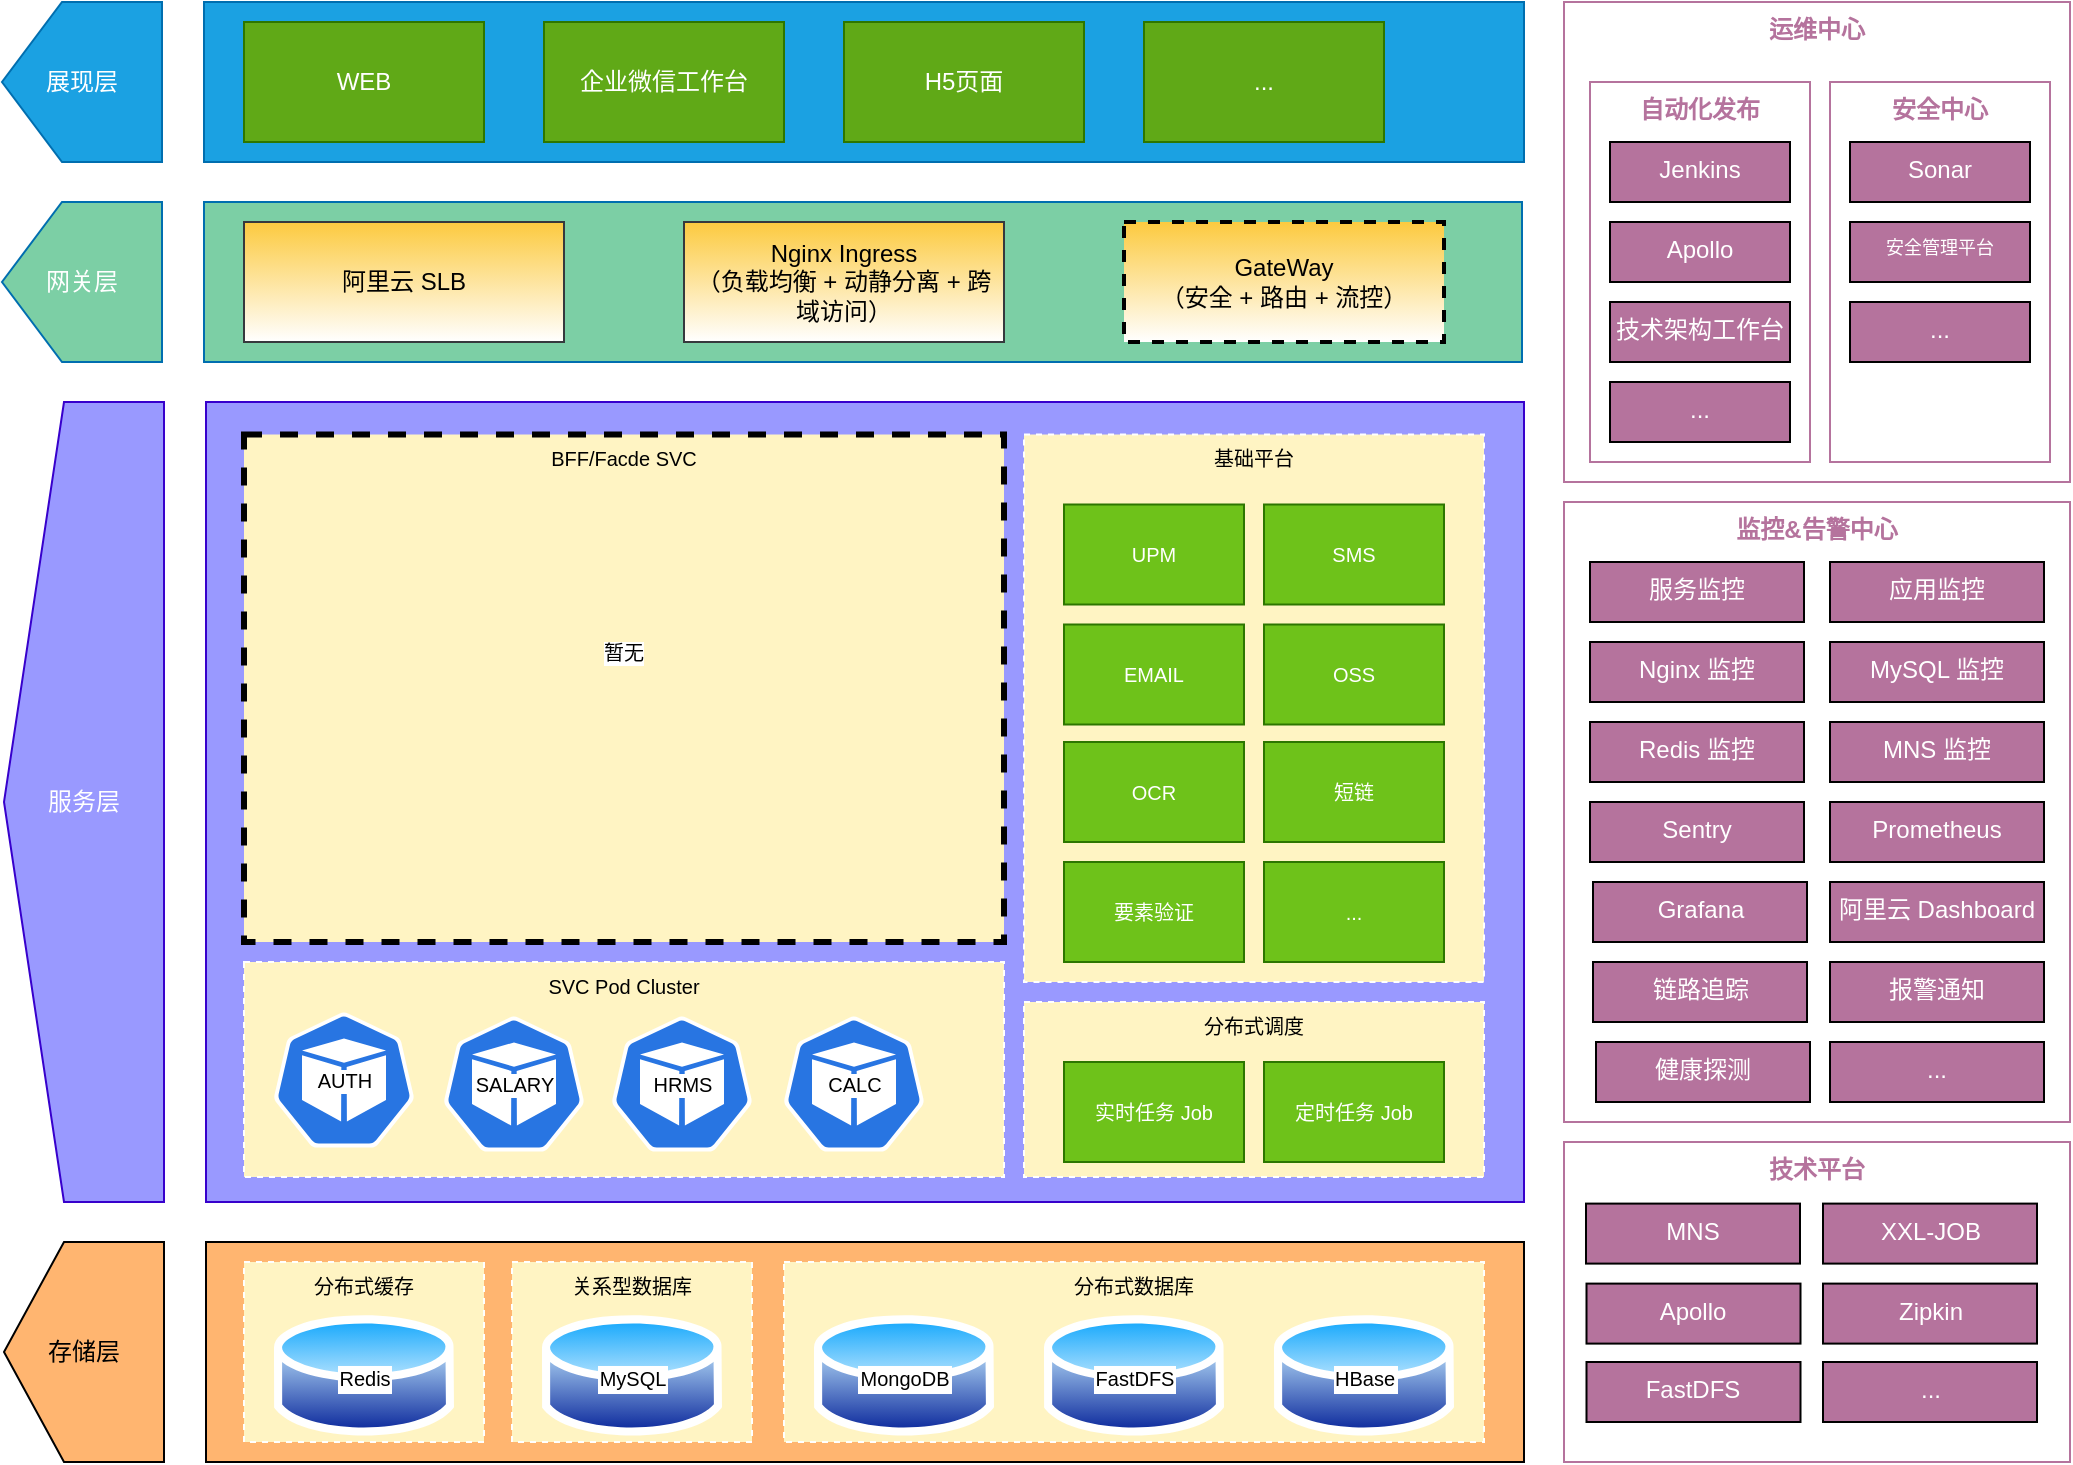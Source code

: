 <mxfile version="15.2.9" type="github">
  <diagram id="JZD_DajndVED-Qe1OCt6" name="第 1 页">
    <mxGraphModel dx="1186" dy="764" grid="1" gridSize="10" guides="1" tooltips="1" connect="1" arrows="1" fold="1" page="1" pageScale="1" pageWidth="827" pageHeight="1169" math="0" shadow="0">
      <root>
        <mxCell id="0" />
        <mxCell id="1" parent="0" />
        <mxCell id="UUgmTdBtR0KIAPF4Jde4-99" value="技术平台" style="rounded=0;whiteSpace=wrap;html=1;align=center;verticalAlign=top;direction=south;strokeColor=#B5739D;fontColor=#B5739D;fontStyle=1" vertex="1" parent="1">
          <mxGeometry x="820" y="610" width="253" height="160" as="geometry" />
        </mxCell>
        <mxCell id="UUgmTdBtR0KIAPF4Jde4-1" value="" style="rounded=0;whiteSpace=wrap;html=1;align=left;verticalAlign=top;fillColor=#1ba1e2;strokeColor=#006EAF;fontColor=#ffffff;" vertex="1" parent="1">
          <mxGeometry x="140" y="40" width="660" height="80" as="geometry" />
        </mxCell>
        <mxCell id="UUgmTdBtR0KIAPF4Jde4-2" value="WEB" style="rounded=0;whiteSpace=wrap;html=1;align=center;verticalAlign=middle;fillColor=#60a917;strokeColor=#2D7600;fontColor=#ffffff;" vertex="1" parent="1">
          <mxGeometry x="160" y="50" width="120" height="60" as="geometry" />
        </mxCell>
        <mxCell id="UUgmTdBtR0KIAPF4Jde4-3" value="企业微信工作台" style="rounded=0;whiteSpace=wrap;html=1;align=center;verticalAlign=middle;fillColor=#60a917;strokeColor=#2D7600;fontColor=#ffffff;" vertex="1" parent="1">
          <mxGeometry x="310" y="50" width="120" height="60" as="geometry" />
        </mxCell>
        <mxCell id="UUgmTdBtR0KIAPF4Jde4-4" value="H5页面" style="rounded=0;whiteSpace=wrap;html=1;align=center;verticalAlign=middle;fillColor=#60a917;strokeColor=#2D7600;fontColor=#ffffff;" vertex="1" parent="1">
          <mxGeometry x="460" y="50" width="120" height="60" as="geometry" />
        </mxCell>
        <mxCell id="UUgmTdBtR0KIAPF4Jde4-5" value="展现层" style="shape=offPageConnector;whiteSpace=wrap;html=1;align=center;verticalAlign=middle;direction=south;fillColor=#1ba1e2;strokeColor=#006EAF;fontColor=#ffffff;" vertex="1" parent="1">
          <mxGeometry x="39" y="40" width="80" height="80" as="geometry" />
        </mxCell>
        <mxCell id="UUgmTdBtR0KIAPF4Jde4-6" value="" style="rounded=0;whiteSpace=wrap;html=1;align=left;verticalAlign=top;fillColor=#7CCFA5;strokeColor=#006EAF;fontColor=#ffffff;" vertex="1" parent="1">
          <mxGeometry x="140" y="140" width="659" height="80" as="geometry" />
        </mxCell>
        <mxCell id="UUgmTdBtR0KIAPF4Jde4-7" value="网关层" style="shape=offPageConnector;whiteSpace=wrap;html=1;align=center;verticalAlign=middle;direction=south;fillColor=#7CCFA5;strokeColor=#006EAF;fontColor=#ffffff;" vertex="1" parent="1">
          <mxGeometry x="39" y="140" width="80" height="80" as="geometry" />
        </mxCell>
        <mxCell id="UUgmTdBtR0KIAPF4Jde4-13" value="&lt;div&gt;Nginx Ingress&lt;/div&gt;&lt;div&gt;（负载均衡 + 动静分离 + 跨域访问）&lt;/div&gt;" style="rounded=0;whiteSpace=wrap;html=1;align=center;verticalAlign=middle;fillColor=#FCCA3F;strokeColor=#36393d;gradientColor=#ffffff;" vertex="1" parent="1">
          <mxGeometry x="380" y="150" width="160" height="60" as="geometry" />
        </mxCell>
        <mxCell id="UUgmTdBtR0KIAPF4Jde4-15" value="" style="rounded=0;whiteSpace=wrap;html=1;align=left;verticalAlign=top;fillColor=#9999FF;strokeColor=#3700CC;fontColor=#ffffff;" vertex="1" parent="1">
          <mxGeometry x="141" y="240" width="659" height="400" as="geometry" />
        </mxCell>
        <mxCell id="UUgmTdBtR0KIAPF4Jde4-16" value="服务层" style="shape=offPageConnector;whiteSpace=wrap;html=1;align=center;verticalAlign=middle;direction=south;fillColor=#9999FF;strokeColor=#3700CC;fontColor=#ffffff;" vertex="1" parent="1">
          <mxGeometry x="40" y="240" width="80" height="400" as="geometry" />
        </mxCell>
        <mxCell id="UUgmTdBtR0KIAPF4Jde4-18" value="运维中心" style="rounded=0;whiteSpace=wrap;html=1;align=center;verticalAlign=top;direction=south;strokeColor=#B5739D;fontColor=#B5739D;fontStyle=1" vertex="1" parent="1">
          <mxGeometry x="820" y="40" width="253" height="240" as="geometry" />
        </mxCell>
        <mxCell id="UUgmTdBtR0KIAPF4Jde4-22" value="..." style="rounded=0;whiteSpace=wrap;html=1;align=center;verticalAlign=middle;fillColor=#60a917;strokeColor=#2D7600;fontColor=#ffffff;" vertex="1" parent="1">
          <mxGeometry x="610" y="50" width="120" height="60" as="geometry" />
        </mxCell>
        <mxCell id="UUgmTdBtR0KIAPF4Jde4-24" value="&lt;div&gt;阿里云 SLB&lt;/div&gt;" style="rounded=0;whiteSpace=wrap;html=1;align=center;verticalAlign=middle;fillColor=#FCCA3F;strokeColor=#36393d;gradientColor=#ffffff;" vertex="1" parent="1">
          <mxGeometry x="160" y="150" width="160" height="60" as="geometry" />
        </mxCell>
        <mxCell id="UUgmTdBtR0KIAPF4Jde4-25" value="&lt;div&gt;GateWay&lt;/div&gt;&lt;div&gt;（安全 + 路由 + 流控）&lt;/div&gt;" style="rounded=0;whiteSpace=wrap;html=1;align=center;verticalAlign=middle;fillColor=#FCCA3F;strokeColor=#000000;dashed=1;gradientColor=#ffffff;strokeWidth=2;" vertex="1" parent="1">
          <mxGeometry x="600" y="150" width="160" height="60" as="geometry" />
        </mxCell>
        <mxCell id="UUgmTdBtR0KIAPF4Jde4-26" value="自动化发布" style="rounded=0;whiteSpace=wrap;html=1;align=center;verticalAlign=top;direction=south;strokeColor=#B5739D;fontColor=#B5739D;fontStyle=1" vertex="1" parent="1">
          <mxGeometry x="833" y="80" width="110" height="190" as="geometry" />
        </mxCell>
        <mxCell id="UUgmTdBtR0KIAPF4Jde4-28" value="安全中心" style="rounded=0;whiteSpace=wrap;html=1;align=center;verticalAlign=top;direction=south;strokeColor=#B5739D;fontColor=#B5739D;fontStyle=1" vertex="1" parent="1">
          <mxGeometry x="953" y="80" width="110" height="190" as="geometry" />
        </mxCell>
        <mxCell id="UUgmTdBtR0KIAPF4Jde4-30" value="Jenkins" style="rounded=0;whiteSpace=wrap;html=1;fillColor=#B5739D;align=center;verticalAlign=top;fontColor=#FFFFFF;" vertex="1" parent="1">
          <mxGeometry x="843" y="110" width="90" height="30" as="geometry" />
        </mxCell>
        <mxCell id="UUgmTdBtR0KIAPF4Jde4-31" value="Apollo" style="rounded=0;whiteSpace=wrap;html=1;fillColor=#B5739D;align=center;verticalAlign=top;fontColor=#FFFFFF;" vertex="1" parent="1">
          <mxGeometry x="843" y="150" width="90" height="30" as="geometry" />
        </mxCell>
        <mxCell id="UUgmTdBtR0KIAPF4Jde4-32" value="..." style="rounded=0;whiteSpace=wrap;html=1;fillColor=#B5739D;align=center;verticalAlign=top;fontColor=#FFFFFF;" vertex="1" parent="1">
          <mxGeometry x="963" y="190" width="90" height="30" as="geometry" />
        </mxCell>
        <mxCell id="UUgmTdBtR0KIAPF4Jde4-33" value="技术架构工作台" style="rounded=0;whiteSpace=wrap;html=1;fillColor=#B5739D;align=center;verticalAlign=top;fontColor=#FFFFFF;" vertex="1" parent="1">
          <mxGeometry x="843" y="190" width="90" height="30" as="geometry" />
        </mxCell>
        <mxCell id="UUgmTdBtR0KIAPF4Jde4-34" value="Sonar" style="rounded=0;whiteSpace=wrap;html=1;fillColor=#B5739D;align=center;verticalAlign=top;fontColor=#FFFFFF;" vertex="1" parent="1">
          <mxGeometry x="963" y="110" width="90" height="30" as="geometry" />
        </mxCell>
        <mxCell id="UUgmTdBtR0KIAPF4Jde4-35" value="&lt;font style=&quot;font-size: 9px&quot;&gt;安全管理平台&lt;/font&gt;" style="rounded=0;whiteSpace=wrap;html=1;fillColor=#B5739D;align=center;verticalAlign=top;fontSize=10;fontColor=#FFFFFF;" vertex="1" parent="1">
          <mxGeometry x="963" y="150" width="90" height="30" as="geometry" />
        </mxCell>
        <mxCell id="UUgmTdBtR0KIAPF4Jde4-36" value="..." style="rounded=0;whiteSpace=wrap;html=1;fillColor=#B5739D;align=center;verticalAlign=top;fontColor=#FFFFFF;" vertex="1" parent="1">
          <mxGeometry x="843" y="230" width="90" height="30" as="geometry" />
        </mxCell>
        <mxCell id="UUgmTdBtR0KIAPF4Jde4-37" value="监控&amp;amp;告警中心" style="rounded=0;whiteSpace=wrap;html=1;align=center;verticalAlign=top;direction=south;strokeColor=#B5739D;fontColor=#B5739D;fontStyle=1" vertex="1" parent="1">
          <mxGeometry x="820" y="290" width="253" height="310" as="geometry" />
        </mxCell>
        <mxCell id="UUgmTdBtR0KIAPF4Jde4-38" value="服务监控" style="rounded=0;whiteSpace=wrap;html=1;fillColor=#B5739D;align=center;verticalAlign=top;fontColor=#FFFFFF;" vertex="1" parent="1">
          <mxGeometry x="833" y="320" width="107" height="30" as="geometry" />
        </mxCell>
        <mxCell id="UUgmTdBtR0KIAPF4Jde4-40" value="应用监控" style="rounded=0;whiteSpace=wrap;html=1;fillColor=#B5739D;align=center;verticalAlign=top;fontColor=#FFFFFF;" vertex="1" parent="1">
          <mxGeometry x="953" y="320" width="107" height="30" as="geometry" />
        </mxCell>
        <mxCell id="UUgmTdBtR0KIAPF4Jde4-41" value="Nginx 监控" style="rounded=0;whiteSpace=wrap;html=1;fillColor=#B5739D;align=center;verticalAlign=top;fontColor=#FFFFFF;" vertex="1" parent="1">
          <mxGeometry x="833" y="360" width="107" height="30" as="geometry" />
        </mxCell>
        <mxCell id="UUgmTdBtR0KIAPF4Jde4-42" value="MySQL 监控" style="rounded=0;whiteSpace=wrap;html=1;fillColor=#B5739D;align=center;verticalAlign=top;fontColor=#FFFFFF;" vertex="1" parent="1">
          <mxGeometry x="953" y="360" width="107" height="30" as="geometry" />
        </mxCell>
        <mxCell id="UUgmTdBtR0KIAPF4Jde4-43" value="Redis 监控" style="rounded=0;whiteSpace=wrap;html=1;fillColor=#B5739D;align=center;verticalAlign=top;fontColor=#FFFFFF;" vertex="1" parent="1">
          <mxGeometry x="833" y="400" width="107" height="30" as="geometry" />
        </mxCell>
        <mxCell id="UUgmTdBtR0KIAPF4Jde4-44" value="MNS 监控" style="rounded=0;whiteSpace=wrap;html=1;fillColor=#B5739D;align=center;verticalAlign=top;fontColor=#FFFFFF;" vertex="1" parent="1">
          <mxGeometry x="953" y="400" width="107" height="30" as="geometry" />
        </mxCell>
        <mxCell id="UUgmTdBtR0KIAPF4Jde4-45" value="健康探测" style="rounded=0;whiteSpace=wrap;html=1;fillColor=#B5739D;align=center;verticalAlign=top;fontColor=#FFFFFF;" vertex="1" parent="1">
          <mxGeometry x="836" y="560" width="107" height="30" as="geometry" />
        </mxCell>
        <mxCell id="UUgmTdBtR0KIAPF4Jde4-46" value="报警通知" style="rounded=0;whiteSpace=wrap;html=1;fillColor=#B5739D;align=center;verticalAlign=top;fontColor=#FFFFFF;" vertex="1" parent="1">
          <mxGeometry x="953" y="520" width="107" height="30" as="geometry" />
        </mxCell>
        <mxCell id="UUgmTdBtR0KIAPF4Jde4-47" value="链路追踪" style="rounded=0;whiteSpace=wrap;html=1;fillColor=#B5739D;align=center;verticalAlign=top;fontColor=#FFFFFF;" vertex="1" parent="1">
          <mxGeometry x="834.5" y="520" width="107" height="30" as="geometry" />
        </mxCell>
        <mxCell id="UUgmTdBtR0KIAPF4Jde4-49" value="Sentry" style="rounded=0;whiteSpace=wrap;html=1;fillColor=#B5739D;align=center;verticalAlign=top;fontColor=#FFFFFF;" vertex="1" parent="1">
          <mxGeometry x="833" y="440" width="107" height="30" as="geometry" />
        </mxCell>
        <mxCell id="UUgmTdBtR0KIAPF4Jde4-50" value="Prometheus" style="rounded=0;whiteSpace=wrap;html=1;fillColor=#B5739D;align=center;verticalAlign=top;fontColor=#FFFFFF;" vertex="1" parent="1">
          <mxGeometry x="953" y="440" width="107" height="30" as="geometry" />
        </mxCell>
        <mxCell id="UUgmTdBtR0KIAPF4Jde4-51" value="Grafana" style="rounded=0;whiteSpace=wrap;html=1;fillColor=#B5739D;align=center;verticalAlign=top;fontColor=#FFFFFF;" vertex="1" parent="1">
          <mxGeometry x="834.5" y="480" width="107" height="30" as="geometry" />
        </mxCell>
        <mxCell id="UUgmTdBtR0KIAPF4Jde4-52" value="阿里云 Dashboard" style="rounded=0;whiteSpace=wrap;html=1;fillColor=#B5739D;align=center;verticalAlign=top;fontColor=#FFFFFF;" vertex="1" parent="1">
          <mxGeometry x="953" y="480" width="107" height="30" as="geometry" />
        </mxCell>
        <mxCell id="UUgmTdBtR0KIAPF4Jde4-53" value="..." style="rounded=0;whiteSpace=wrap;html=1;fillColor=#B5739D;align=center;verticalAlign=top;fontColor=#FFFFFF;" vertex="1" parent="1">
          <mxGeometry x="953" y="560" width="107" height="30" as="geometry" />
        </mxCell>
        <mxCell id="UUgmTdBtR0KIAPF4Jde4-54" value="SVC Pod Cluster" style="rounded=0;whiteSpace=wrap;html=1;dashed=1;fontSize=10;fontColor=#000000;strokeColor=#FFFFFF;fillColor=#FFF4C3;align=center;verticalAlign=top;" vertex="1" parent="1">
          <mxGeometry x="160" y="520" width="380" height="107.5" as="geometry" />
        </mxCell>
        <mxCell id="UUgmTdBtR0KIAPF4Jde4-60" value="分布式调度" style="rounded=0;whiteSpace=wrap;html=1;dashed=1;fontSize=10;fontColor=#000000;strokeColor=#FFFFFF;fillColor=#FFF4C3;align=center;verticalAlign=top;" vertex="1" parent="1">
          <mxGeometry x="550" y="540" width="230" height="87.5" as="geometry" />
        </mxCell>
        <mxCell id="UUgmTdBtR0KIAPF4Jde4-61" value="实时任务 Job" style="rounded=0;whiteSpace=wrap;html=1;fontSize=10;strokeColor=#2D7600;fillColor=#6EC21A;align=center;verticalAlign=middle;fontColor=#ffffff;" vertex="1" parent="1">
          <mxGeometry x="570" y="570" width="90" height="50" as="geometry" />
        </mxCell>
        <mxCell id="UUgmTdBtR0KIAPF4Jde4-62" value="定时任务 Job" style="rounded=0;whiteSpace=wrap;html=1;fontSize=10;strokeColor=#2D7600;fillColor=#6EC21A;align=center;verticalAlign=middle;fontColor=#ffffff;" vertex="1" parent="1">
          <mxGeometry x="670" y="570" width="90" height="50" as="geometry" />
        </mxCell>
        <mxCell id="UUgmTdBtR0KIAPF4Jde4-63" value="基础平台" style="rounded=0;whiteSpace=wrap;html=1;dashed=1;fontSize=10;fontColor=#000000;strokeColor=#FFFFFF;fillColor=#FFF4C3;align=center;verticalAlign=top;" vertex="1" parent="1">
          <mxGeometry x="550" y="256.25" width="230" height="273.75" as="geometry" />
        </mxCell>
        <mxCell id="UUgmTdBtR0KIAPF4Jde4-64" value="UPM" style="rounded=0;whiteSpace=wrap;html=1;fontSize=10;strokeColor=#2D7600;fillColor=#6EC21A;align=center;verticalAlign=middle;fontColor=#ffffff;" vertex="1" parent="1">
          <mxGeometry x="570" y="291.25" width="90" height="50" as="geometry" />
        </mxCell>
        <mxCell id="UUgmTdBtR0KIAPF4Jde4-65" value="SMS" style="rounded=0;whiteSpace=wrap;html=1;fontSize=10;strokeColor=#2D7600;fillColor=#6EC21A;align=center;verticalAlign=middle;fontColor=#ffffff;" vertex="1" parent="1">
          <mxGeometry x="670" y="291.25" width="90" height="50" as="geometry" />
        </mxCell>
        <mxCell id="UUgmTdBtR0KIAPF4Jde4-66" value="EMAIL" style="rounded=0;whiteSpace=wrap;html=1;fontSize=10;strokeColor=#2D7600;fillColor=#6EC21A;align=center;verticalAlign=middle;fontColor=#ffffff;" vertex="1" parent="1">
          <mxGeometry x="570" y="351.25" width="90" height="50" as="geometry" />
        </mxCell>
        <mxCell id="UUgmTdBtR0KIAPF4Jde4-67" value="OSS" style="rounded=0;whiteSpace=wrap;html=1;fontSize=10;strokeColor=#2D7600;fillColor=#6EC21A;align=center;verticalAlign=middle;fontColor=#ffffff;" vertex="1" parent="1">
          <mxGeometry x="670" y="351.25" width="90" height="50" as="geometry" />
        </mxCell>
        <mxCell id="UUgmTdBtR0KIAPF4Jde4-73" value="MNS" style="rounded=0;whiteSpace=wrap;html=1;fillColor=#B5739D;align=center;verticalAlign=top;fontColor=#FFFFFF;" vertex="1" parent="1">
          <mxGeometry x="831" y="640.8" width="107" height="30" as="geometry" />
        </mxCell>
        <mxCell id="UUgmTdBtR0KIAPF4Jde4-74" value="XXL-JOB" style="rounded=0;whiteSpace=wrap;html=1;fillColor=#B5739D;align=center;verticalAlign=top;fontColor=#FFFFFF;" vertex="1" parent="1">
          <mxGeometry x="949.5" y="640.8" width="107" height="30" as="geometry" />
        </mxCell>
        <mxCell id="UUgmTdBtR0KIAPF4Jde4-75" value="FastDFS" style="rounded=0;whiteSpace=wrap;html=1;fillColor=#B5739D;align=center;verticalAlign=top;fontColor=#FFFFFF;" vertex="1" parent="1">
          <mxGeometry x="831.25" y="720" width="107" height="30" as="geometry" />
        </mxCell>
        <mxCell id="UUgmTdBtR0KIAPF4Jde4-78" value="" style="rounded=0;whiteSpace=wrap;html=1;align=left;verticalAlign=top;fillColor=#FFB570;" vertex="1" parent="1">
          <mxGeometry x="141" y="660" width="659" height="110" as="geometry" />
        </mxCell>
        <mxCell id="UUgmTdBtR0KIAPF4Jde4-79" value="存储层" style="shape=offPageConnector;whiteSpace=wrap;html=1;align=center;verticalAlign=middle;direction=south;fillColor=#FFB570;" vertex="1" parent="1">
          <mxGeometry x="40" y="660" width="80" height="110" as="geometry" />
        </mxCell>
        <mxCell id="UUgmTdBtR0KIAPF4Jde4-82" value="分布式缓存" style="rounded=0;whiteSpace=wrap;html=1;dashed=1;fontSize=10;fontColor=#000000;strokeColor=#FFFFFF;fillColor=#FFF4C3;align=center;verticalAlign=top;" vertex="1" parent="1">
          <mxGeometry x="160" y="670" width="120" height="90" as="geometry" />
        </mxCell>
        <mxCell id="UUgmTdBtR0KIAPF4Jde4-84" value="Redis" style="aspect=fixed;perimeter=ellipsePerimeter;html=1;align=center;shadow=0;dashed=0;spacingTop=3;image;image=img/lib/active_directory/database.svg;fontSize=10;fontColor=#000000;strokeColor=#FFFFFF;fillColor=#FFF4C3;verticalAlign=middle;labelPosition=center;verticalLabelPosition=middle;labelBackgroundColor=default;labelBorderColor=#FFFFFF;imageBackground=none;sketch=0;imageAspect=1;allowArrows=0;cloneable=1;noLabel=0;portConstraintRotation=0;expand=1;editable=0;" vertex="1" parent="1">
          <mxGeometry x="175" y="693.4" width="90" height="66.6" as="geometry" />
        </mxCell>
        <mxCell id="UUgmTdBtR0KIAPF4Jde4-85" value="关系型数据库" style="rounded=0;whiteSpace=wrap;html=1;dashed=1;fontSize=10;fontColor=#000000;strokeColor=#FFFFFF;fillColor=#FFF4C3;align=center;verticalAlign=top;" vertex="1" parent="1">
          <mxGeometry x="294" y="670" width="120" height="90" as="geometry" />
        </mxCell>
        <mxCell id="UUgmTdBtR0KIAPF4Jde4-86" value="MySQL" style="aspect=fixed;perimeter=ellipsePerimeter;html=1;align=center;shadow=0;dashed=0;spacingTop=3;image;image=img/lib/active_directory/database.svg;fontSize=10;fontColor=#000000;strokeColor=#FFFFFF;fillColor=#FFF4C3;verticalAlign=middle;labelPosition=center;verticalLabelPosition=middle;labelBackgroundColor=default;labelBorderColor=#FFFFFF;imageBackground=none;imageAspect=1;allowArrows=0;cloneable=1;noLabel=0;portConstraintRotation=0;expand=1;editable=0;" vertex="1" parent="1">
          <mxGeometry x="309" y="693.4" width="90" height="66.6" as="geometry" />
        </mxCell>
        <mxCell id="UUgmTdBtR0KIAPF4Jde4-87" value="分布式数据库" style="rounded=0;whiteSpace=wrap;html=1;dashed=1;fontSize=10;fontColor=#000000;strokeColor=#FFFFFF;fillColor=#FFF4C3;align=center;verticalAlign=top;" vertex="1" parent="1">
          <mxGeometry x="430" y="670" width="350" height="90" as="geometry" />
        </mxCell>
        <mxCell id="UUgmTdBtR0KIAPF4Jde4-88" value="MongoDB" style="aspect=fixed;perimeter=ellipsePerimeter;html=1;align=center;shadow=0;dashed=0;spacingTop=3;image;image=img/lib/active_directory/database.svg;fontSize=10;fontColor=#000000;strokeColor=#FFFFFF;fillColor=#FFF4C3;verticalAlign=middle;labelPosition=center;verticalLabelPosition=middle;labelBackgroundColor=default;labelBorderColor=#FFFFFF;imageBackground=none;imageAspect=1;allowArrows=0;cloneable=1;noLabel=0;portConstraintRotation=0;expand=1;editable=0;" vertex="1" parent="1">
          <mxGeometry x="445" y="693.4" width="90" height="66.6" as="geometry" />
        </mxCell>
        <mxCell id="UUgmTdBtR0KIAPF4Jde4-89" value="FastDFS" style="aspect=fixed;perimeter=ellipsePerimeter;html=1;align=center;shadow=0;dashed=0;spacingTop=3;image;image=img/lib/active_directory/database.svg;fontSize=10;fontColor=#000000;strokeColor=#FFFFFF;fillColor=#FFF4C3;verticalAlign=middle;labelPosition=center;verticalLabelPosition=middle;labelBackgroundColor=default;labelBorderColor=#FFFFFF;imageBackground=none;imageAspect=1;allowArrows=0;cloneable=1;noLabel=0;portConstraintRotation=0;expand=1;editable=0;" vertex="1" parent="1">
          <mxGeometry x="560" y="693.4" width="90" height="66.6" as="geometry" />
        </mxCell>
        <mxCell id="UUgmTdBtR0KIAPF4Jde4-91" value="HBase" style="aspect=fixed;perimeter=ellipsePerimeter;html=1;align=center;shadow=0;dashed=0;spacingTop=3;image;image=img/lib/active_directory/database.svg;fontSize=10;fontColor=#000000;strokeColor=#FFFFFF;fillColor=#FFF4C3;verticalAlign=middle;labelPosition=center;verticalLabelPosition=middle;labelBackgroundColor=default;labelBorderColor=#FFFFFF;imageBackground=none;imageAspect=1;allowArrows=0;cloneable=1;noLabel=0;portConstraintRotation=0;expand=1;editable=0;" vertex="1" parent="1">
          <mxGeometry x="675" y="693.4" width="90" height="66.6" as="geometry" />
        </mxCell>
        <mxCell id="UUgmTdBtR0KIAPF4Jde4-95" value="Apollo" style="rounded=0;whiteSpace=wrap;html=1;fillColor=#B5739D;align=center;verticalAlign=top;fontColor=#FFFFFF;" vertex="1" parent="1">
          <mxGeometry x="831.25" y="680.8" width="107" height="30" as="geometry" />
        </mxCell>
        <mxCell id="UUgmTdBtR0KIAPF4Jde4-97" value="..." style="rounded=0;whiteSpace=wrap;html=1;fillColor=#B5739D;align=center;verticalAlign=top;fontColor=#FFFFFF;" vertex="1" parent="1">
          <mxGeometry x="949.5" y="720" width="107" height="30" as="geometry" />
        </mxCell>
        <mxCell id="UUgmTdBtR0KIAPF4Jde4-98" value="Zipkin" style="rounded=0;whiteSpace=wrap;html=1;fillColor=#B5739D;align=center;verticalAlign=top;fontColor=#FFFFFF;" vertex="1" parent="1">
          <mxGeometry x="949.5" y="680.8" width="107" height="30" as="geometry" />
        </mxCell>
        <mxCell id="UUgmTdBtR0KIAPF4Jde4-103" value="OCR" style="rounded=0;whiteSpace=wrap;html=1;fontSize=10;strokeColor=#2D7600;fillColor=#6EC21A;align=center;verticalAlign=middle;fontColor=#ffffff;" vertex="1" parent="1">
          <mxGeometry x="570" y="410" width="90" height="50" as="geometry" />
        </mxCell>
        <mxCell id="UUgmTdBtR0KIAPF4Jde4-104" value="短链" style="rounded=0;whiteSpace=wrap;html=1;fontSize=10;strokeColor=#2D7600;fillColor=#6EC21A;align=center;verticalAlign=middle;fontColor=#ffffff;" vertex="1" parent="1">
          <mxGeometry x="670" y="410" width="90" height="50" as="geometry" />
        </mxCell>
        <mxCell id="UUgmTdBtR0KIAPF4Jde4-105" value="要素验证" style="rounded=0;whiteSpace=wrap;html=1;fontSize=10;strokeColor=#2D7600;fillColor=#6EC21A;align=center;verticalAlign=middle;fontColor=#ffffff;" vertex="1" parent="1">
          <mxGeometry x="570" y="470" width="90" height="50" as="geometry" />
        </mxCell>
        <mxCell id="UUgmTdBtR0KIAPF4Jde4-106" value="..." style="rounded=0;whiteSpace=wrap;html=1;fontSize=10;strokeColor=#2D7600;fillColor=#6EC21A;align=center;verticalAlign=middle;fontColor=#ffffff;" vertex="1" parent="1">
          <mxGeometry x="670" y="470" width="90" height="50" as="geometry" />
        </mxCell>
        <mxCell id="UUgmTdBtR0KIAPF4Jde4-110" value="AUTH" style="sketch=0;html=1;dashed=0;whitespace=wrap;fillColor=#2875E2;strokeColor=#ffffff;points=[[0.005,0.63,0],[0.1,0.2,0],[0.9,0.2,0],[0.5,0,0],[0.995,0.63,0],[0.72,0.99,0],[0.5,1,0],[0.28,0.99,0]];shape=mxgraph.kubernetes.icon;prIcon=pod;shadow=0;labelBackgroundColor=default;fontSize=10;" vertex="1" parent="1">
          <mxGeometry x="175" y="540" width="70" height="78" as="geometry" />
        </mxCell>
        <mxCell id="UUgmTdBtR0KIAPF4Jde4-113" value="SALARY" style="sketch=0;html=1;dashed=0;whitespace=wrap;fillColor=#2875E2;strokeColor=#ffffff;points=[[0.005,0.63,0],[0.1,0.2,0],[0.9,0.2,0],[0.5,0,0],[0.995,0.63,0],[0.72,0.99,0],[0.5,1,0],[0.28,0.99,0]];shape=mxgraph.kubernetes.icon;prIcon=pod;shadow=0;labelBackgroundColor=default;fontSize=10;" vertex="1" parent="1">
          <mxGeometry x="260" y="542" width="70" height="78" as="geometry" />
        </mxCell>
        <mxCell id="UUgmTdBtR0KIAPF4Jde4-114" value="HRMS" style="sketch=0;html=1;dashed=0;whitespace=wrap;fillColor=#2875E2;strokeColor=#ffffff;points=[[0.005,0.63,0],[0.1,0.2,0],[0.9,0.2,0],[0.5,0,0],[0.995,0.63,0],[0.72,0.99,0],[0.5,1,0],[0.28,0.99,0]];shape=mxgraph.kubernetes.icon;prIcon=pod;shadow=0;labelBackgroundColor=default;fontSize=10;" vertex="1" parent="1">
          <mxGeometry x="344" y="542" width="70" height="78" as="geometry" />
        </mxCell>
        <mxCell id="UUgmTdBtR0KIAPF4Jde4-115" value="CALC" style="sketch=0;html=1;dashed=0;whitespace=wrap;fillColor=#2875E2;strokeColor=#ffffff;points=[[0.005,0.63,0],[0.1,0.2,0],[0.9,0.2,0],[0.5,0,0],[0.995,0.63,0],[0.72,0.99,0],[0.5,1,0],[0.28,0.99,0]];shape=mxgraph.kubernetes.icon;prIcon=pod;shadow=0;labelBackgroundColor=default;fontSize=10;" vertex="1" parent="1">
          <mxGeometry x="430" y="542" width="70" height="78" as="geometry" />
        </mxCell>
        <mxCell id="UUgmTdBtR0KIAPF4Jde4-116" value="BFF/Facde SVC" style="rounded=0;whiteSpace=wrap;html=1;dashed=1;fontSize=10;fontColor=#000000;strokeColor=#000000;fillColor=#FFF4C3;align=center;verticalAlign=top;strokeWidth=3;" vertex="1" parent="1">
          <mxGeometry x="160" y="256.25" width="380" height="253.75" as="geometry" />
        </mxCell>
        <mxCell id="UUgmTdBtR0KIAPF4Jde4-118" value="暂无" style="text;html=1;strokeColor=none;fillColor=none;align=center;verticalAlign=middle;whiteSpace=wrap;rounded=0;shadow=0;dashed=1;labelBackgroundColor=default;sketch=0;fontSize=10;" vertex="1" parent="1">
          <mxGeometry x="320" y="350" width="60" height="30" as="geometry" />
        </mxCell>
      </root>
    </mxGraphModel>
  </diagram>
</mxfile>
